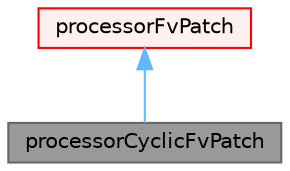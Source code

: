 digraph "processorCyclicFvPatch"
{
 // LATEX_PDF_SIZE
  bgcolor="transparent";
  edge [fontname=Helvetica,fontsize=10,labelfontname=Helvetica,labelfontsize=10];
  node [fontname=Helvetica,fontsize=10,shape=box,height=0.2,width=0.4];
  Node1 [id="Node000001",label="processorCyclicFvPatch",height=0.2,width=0.4,color="gray40", fillcolor="grey60", style="filled", fontcolor="black",tooltip="Processor patch."];
  Node2 -> Node1 [id="edge1_Node000001_Node000002",dir="back",color="steelblue1",style="solid",tooltip=" "];
  Node2 [id="Node000002",label="processorFvPatch",height=0.2,width=0.4,color="red", fillcolor="#FFF0F0", style="filled",URL="$classFoam_1_1processorFvPatch.html",tooltip="Processor patch."];
}
